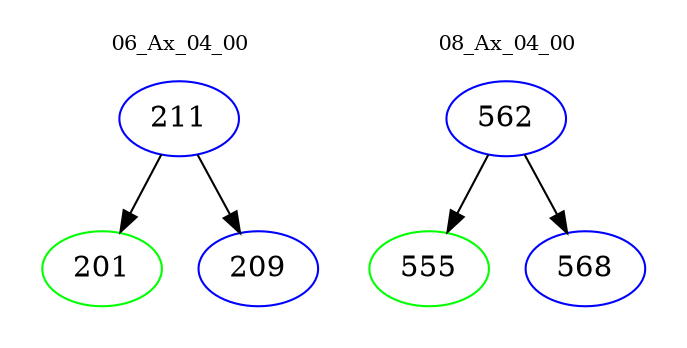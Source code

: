 digraph{
subgraph cluster_0 {
color = white
label = "06_Ax_04_00";
fontsize=10;
T0_211 [label="211", color="blue"]
T0_211 -> T0_201 [color="black"]
T0_201 [label="201", color="green"]
T0_211 -> T0_209 [color="black"]
T0_209 [label="209", color="blue"]
}
subgraph cluster_1 {
color = white
label = "08_Ax_04_00";
fontsize=10;
T1_562 [label="562", color="blue"]
T1_562 -> T1_555 [color="black"]
T1_555 [label="555", color="green"]
T1_562 -> T1_568 [color="black"]
T1_568 [label="568", color="blue"]
}
}
